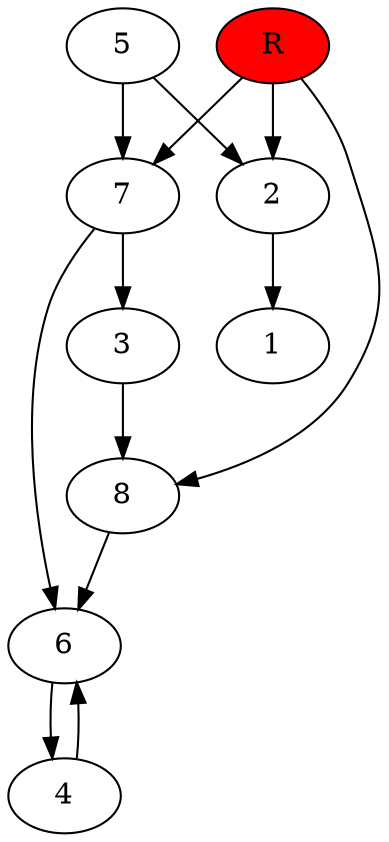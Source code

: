 digraph prb40737 {
	1
	2
	3
	4
	5
	6
	7
	8
	R [fillcolor="#ff0000" style=filled]
	2 -> 1
	3 -> 8
	4 -> 6
	5 -> 2
	5 -> 7
	6 -> 4
	7 -> 3
	7 -> 6
	8 -> 6
	R -> 2
	R -> 7
	R -> 8
}
